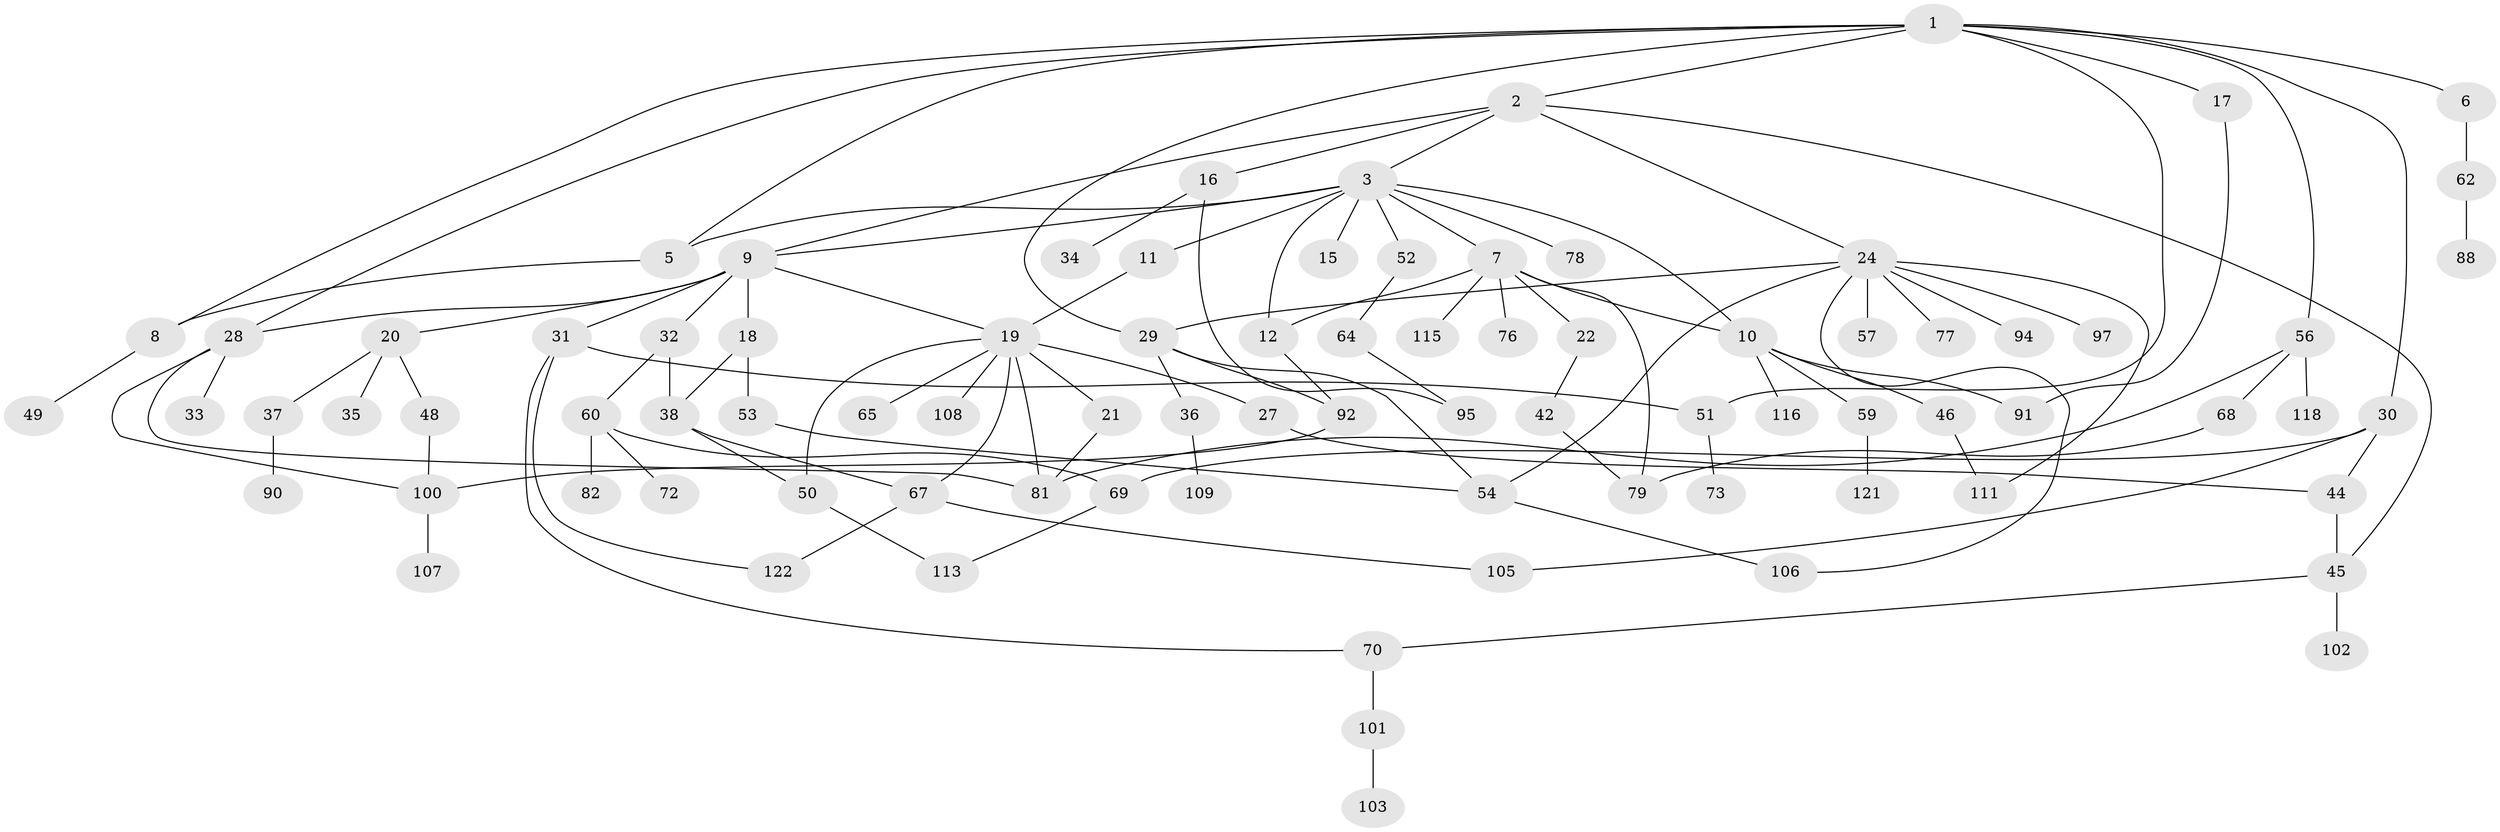 // Generated by graph-tools (version 1.1) at 2025/23/03/03/25 07:23:32]
// undirected, 85 vertices, 117 edges
graph export_dot {
graph [start="1"]
  node [color=gray90,style=filled];
  1 [super="+25"];
  2 [super="+13"];
  3 [super="+4"];
  5 [super="+93"];
  6;
  7 [super="+40"];
  8 [super="+14"];
  9 [super="+23"];
  10 [super="+61"];
  11;
  12;
  15 [super="+124"];
  16;
  17;
  18 [super="+119"];
  19 [super="+120"];
  20 [super="+26"];
  21 [super="+85"];
  22;
  24 [super="+43"];
  27;
  28 [super="+58"];
  29;
  30 [super="+89"];
  31 [super="+41"];
  32 [super="+47"];
  33;
  34;
  35 [super="+80"];
  36 [super="+39"];
  37;
  38 [super="+66"];
  42;
  44 [super="+96"];
  45 [super="+75"];
  46;
  48;
  49 [super="+99"];
  50;
  51 [super="+55"];
  52;
  53 [super="+74"];
  54 [super="+86"];
  56 [super="+117"];
  57;
  59;
  60 [super="+63"];
  62;
  64 [super="+104"];
  65;
  67 [super="+83"];
  68;
  69;
  70 [super="+71"];
  72 [super="+84"];
  73;
  76;
  77;
  78;
  79 [super="+112"];
  81 [super="+87"];
  82;
  88;
  90;
  91;
  92;
  94;
  95 [super="+98"];
  97;
  100 [super="+114"];
  101;
  102;
  103;
  105 [super="+110"];
  106;
  107;
  108;
  109;
  111 [super="+123"];
  113;
  115;
  116;
  118;
  121;
  122;
  1 -- 2;
  1 -- 5;
  1 -- 6;
  1 -- 17;
  1 -- 29;
  1 -- 30;
  1 -- 51;
  1 -- 56;
  1 -- 28;
  1 -- 8;
  2 -- 3;
  2 -- 24;
  2 -- 45;
  2 -- 16;
  2 -- 9;
  3 -- 12;
  3 -- 15;
  3 -- 52;
  3 -- 78;
  3 -- 5;
  3 -- 7;
  3 -- 9;
  3 -- 10;
  3 -- 11;
  5 -- 8;
  6 -- 62;
  7 -- 22;
  7 -- 76;
  7 -- 115;
  7 -- 12;
  7 -- 10;
  7 -- 79;
  8 -- 49;
  9 -- 18;
  9 -- 19;
  9 -- 20;
  9 -- 28;
  9 -- 32;
  9 -- 31;
  10 -- 46;
  10 -- 59;
  10 -- 116;
  10 -- 91;
  11 -- 19;
  12 -- 92;
  16 -- 34;
  16 -- 95;
  17 -- 91;
  18 -- 53;
  18 -- 38;
  19 -- 21;
  19 -- 27;
  19 -- 65;
  19 -- 81;
  19 -- 108;
  19 -- 50;
  19 -- 67;
  20 -- 35;
  20 -- 48;
  20 -- 37;
  21 -- 81;
  22 -- 42;
  24 -- 57;
  24 -- 97;
  24 -- 29;
  24 -- 54;
  24 -- 106;
  24 -- 77;
  24 -- 94;
  24 -- 111;
  27 -- 44;
  28 -- 33;
  28 -- 100;
  28 -- 81;
  29 -- 36;
  29 -- 92;
  29 -- 54;
  30 -- 105;
  30 -- 69;
  30 -- 44;
  31 -- 70;
  31 -- 122;
  31 -- 51;
  32 -- 38;
  32 -- 60;
  36 -- 109;
  37 -- 90;
  38 -- 50;
  38 -- 67;
  42 -- 79;
  44 -- 45;
  45 -- 102;
  45 -- 70;
  46 -- 111;
  48 -- 100;
  50 -- 113;
  51 -- 73;
  52 -- 64;
  53 -- 54;
  54 -- 106;
  56 -- 68;
  56 -- 118;
  56 -- 81;
  59 -- 121;
  60 -- 69;
  60 -- 72;
  60 -- 82;
  62 -- 88;
  64 -- 95;
  67 -- 122;
  67 -- 105;
  68 -- 79;
  69 -- 113;
  70 -- 101;
  92 -- 100;
  100 -- 107;
  101 -- 103;
}
